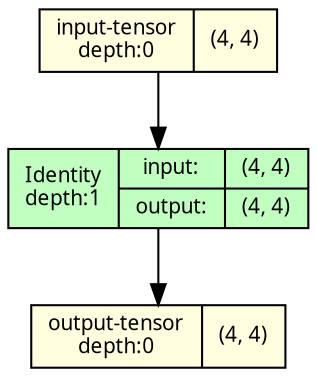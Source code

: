 strict digraph save_output_identity_model {
	graph [ordering=in size="12.0,12.0"]
	node [align=left fontname="Linux libertine" fontsize=10 height=0.2 ranksep=0.1 shape=record style=filled]
	edge [fontsize=10]
	0 [label="input-tensor&#92;ndepth:0|(4, 4)" fillcolor=lightyellow]
	0 [label="input-tensor&#92;ndepth:0|(4, 4)" fillcolor=lightyellow]
	1 [label="Identity&#92;ndepth:1|{input:|output:}|{(4, 4)|(4, 4)}" fillcolor=darkseagreen1]
	2 [label="output-tensor&#92;ndepth:0|(4, 4)" fillcolor=lightyellow]
	0 -> 1
	1 -> 2
}
